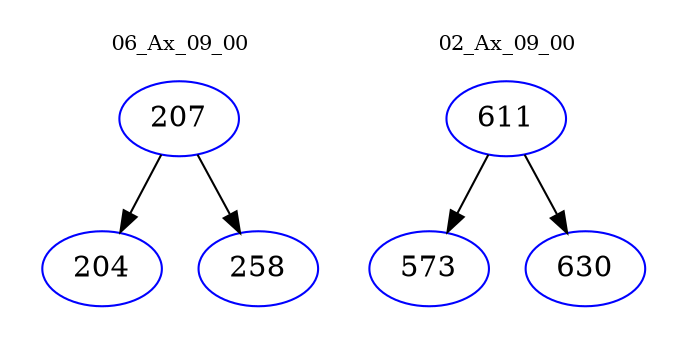digraph{
subgraph cluster_0 {
color = white
label = "06_Ax_09_00";
fontsize=10;
T0_207 [label="207", color="blue"]
T0_207 -> T0_204 [color="black"]
T0_204 [label="204", color="blue"]
T0_207 -> T0_258 [color="black"]
T0_258 [label="258", color="blue"]
}
subgraph cluster_1 {
color = white
label = "02_Ax_09_00";
fontsize=10;
T1_611 [label="611", color="blue"]
T1_611 -> T1_573 [color="black"]
T1_573 [label="573", color="blue"]
T1_611 -> T1_630 [color="black"]
T1_630 [label="630", color="blue"]
}
}
